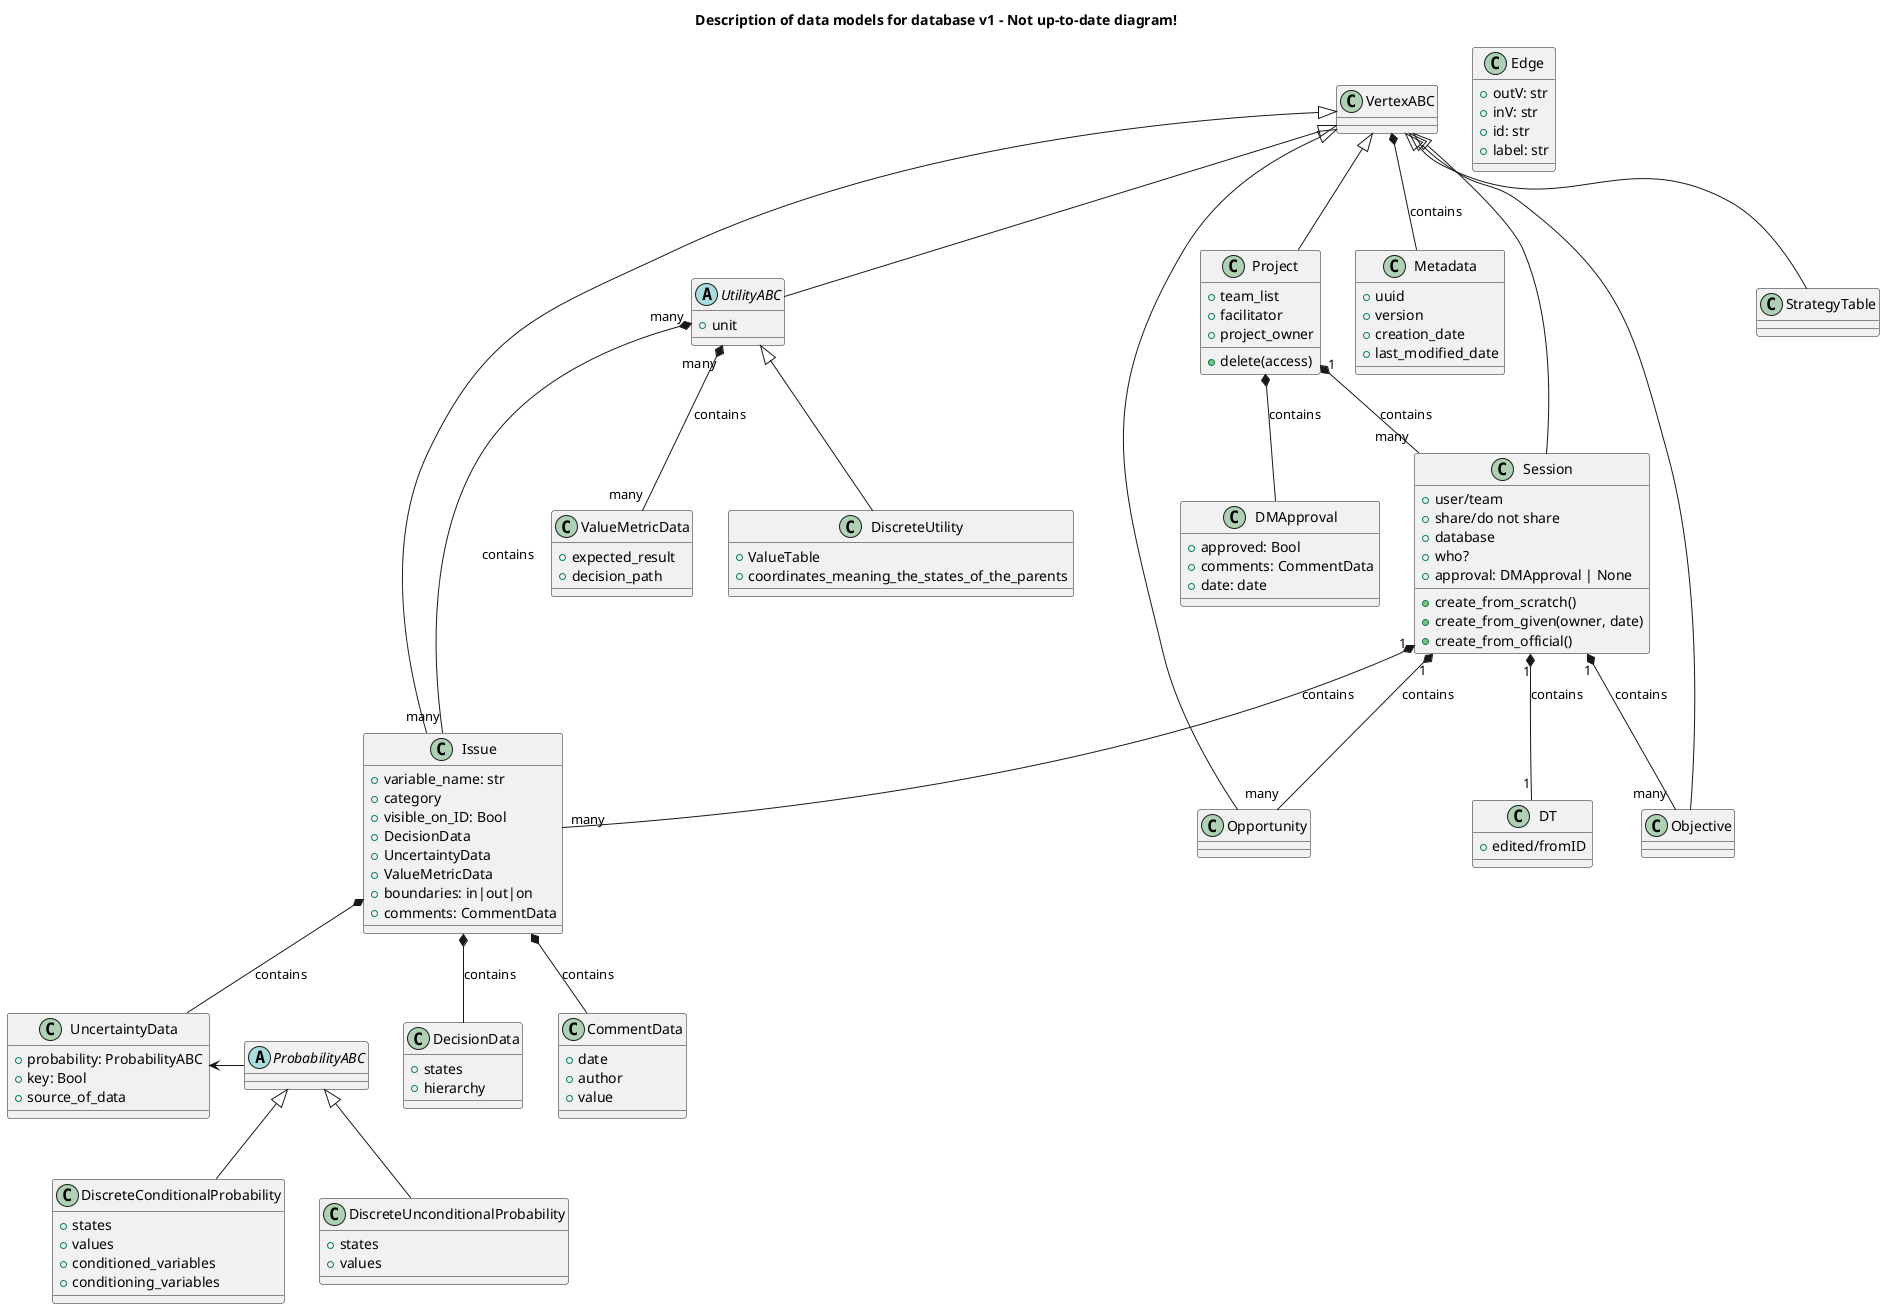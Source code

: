 @startuml Class Diagram: Data models

title Description of data models for database v1 - Not up-to-date diagram!


class Metadata {
    + uuid
    + version
    + creation_date
    + last_modified_date
}

class Edge {
    + outV: str
    + inV: str
    + id: str
    + label: str
}

class Project {
    + team_list
    + facilitator
    + project_owner
    + delete(access)
}

class Opportunity {

}

class Objective {

}

class Issue {
    + variable_name: str
    + category
    + visible_on_ID: Bool
    + DecisionData
    + UncertaintyData
    + ValueMetricData
    + boundaries: in|out|on
    + comments: CommentData
}

class DecisionData {
    + states
    + hierarchy
}

' That is ok only for discrete probabilities
class UncertaintyData {
    + probability: ProbabilityABC
    ' + states
    ' + values
    ' + discrete: Bool
    ' + conditional: Bool
    + key: Bool
    ' + coordinates_meaning_the_states_of_the_node_and_of_the_parents
    ' + conditioned_variables
    ' + conditioning_variables
    + source_of_data
}


abstract class ProbabilityABC{

}

class DiscreteConditionalProbability {
    + states
    + values
    + conditioned_variables
    + conditioning_variables
}

class DiscreteUnconditionalProbability {
    + states
    + values
}

class ValueMetricData{
    + expected_result
    + decision_path
}

class CommentData {
    + date
    + author
    + value
}

class DT {
    + edited/fromID
}

class StrategyTable {

}

class VertexABC {

}

class Session {
    + user/team
    + share/do not share
    + database
    + who?
    + approval: DMApproval | None
    + create_from_scratch()
    + create_from_given(owner, date)
    + create_from_official()
}

class DMApproval {
    + approved: Bool
    + comments: CommentData
    + date: date
}



abstract class UtilityABC {
    + unit
}

class DiscreteUtility {
    + ValueTable
    + coordinates_meaning_the_states_of_the_parents
}


Project "1" *-- "many" Session : contains
Session "1" *-- "many" Opportunity : contains
Session "1" *-- "many" Objective : contains
Session "1" *-- "many" Issue : contains
Session "1" *-- "1" DT : contains
Project *-- DMApproval : contains

VertexABC <|-- Project
VertexABC <|-- Session
VertexABC <|-- Opportunity
VertexABC <|-- Objective
VertexABC <|-- Issue
VertexABC <|-- UtilityABC
VertexABC <|-- StrategyTable
VertexABC *-- Metadata : contains


Issue *-- DecisionData : contains
Issue *-- UncertaintyData : contains
Issue *-- CommentData : contains


UncertaintyData <- ProbabilityABC


ProbabilityABC <|-- DiscreteConditionalProbability
ProbabilityABC <|-- DiscreteUnconditionalProbability

UtilityABC <|-- DiscreteUtility

UtilityABC "many" *-- "many" Issue: contains
UtilityABC "many" *-- "many" ValueMetricData: contains

@enduml